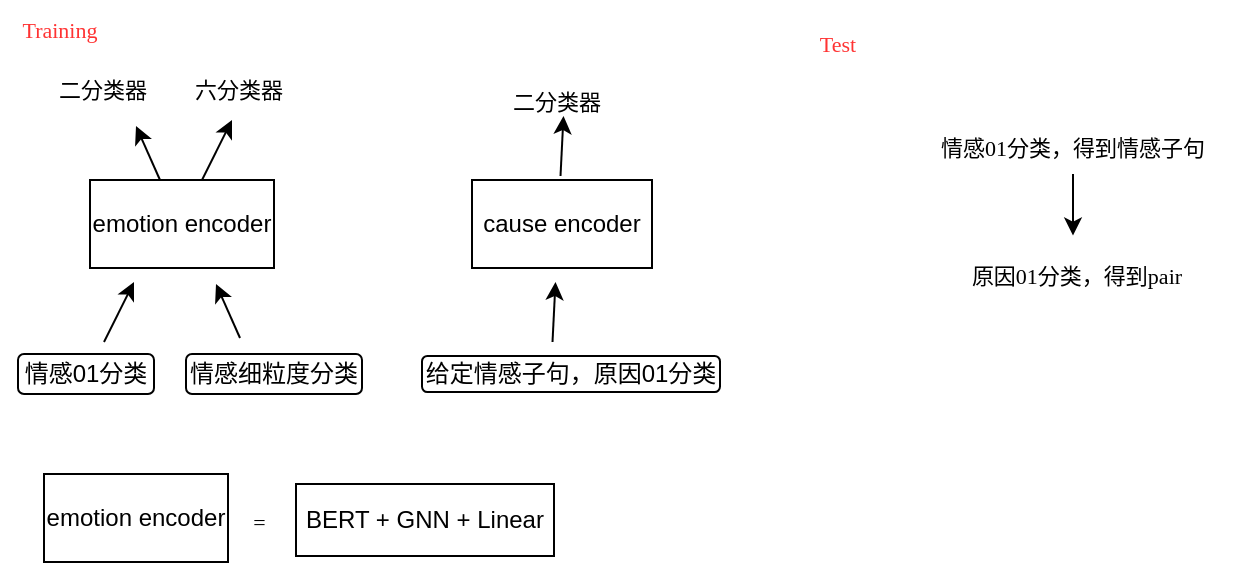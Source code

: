 <mxfile version="20.0.3" type="github">
  <diagram id="pDH4k67YzkjOmIaZroGF" name="Page-1">
    <mxGraphModel dx="713" dy="407" grid="0" gridSize="10" guides="1" tooltips="1" connect="1" arrows="1" fold="1" page="1" pageScale="1" pageWidth="800" pageHeight="800" math="0" shadow="0">
      <root>
        <mxCell id="0" />
        <mxCell id="1" parent="0" />
        <mxCell id="owhHFhgfYCAgF5jEkJHz-1" value="emotion encoder" style="rounded=0;whiteSpace=wrap;html=1;" vertex="1" parent="1">
          <mxGeometry x="49" y="94" width="92" height="44" as="geometry" />
        </mxCell>
        <mxCell id="owhHFhgfYCAgF5jEkJHz-2" value="cause encoder" style="rounded=0;whiteSpace=wrap;html=1;" vertex="1" parent="1">
          <mxGeometry x="240" y="94" width="90" height="44" as="geometry" />
        </mxCell>
        <mxCell id="owhHFhgfYCAgF5jEkJHz-3" value="情感01分类" style="rounded=1;whiteSpace=wrap;html=1;" vertex="1" parent="1">
          <mxGeometry x="13" y="181" width="68" height="20" as="geometry" />
        </mxCell>
        <mxCell id="owhHFhgfYCAgF5jEkJHz-4" value="情感细粒度分类" style="rounded=1;whiteSpace=wrap;html=1;" vertex="1" parent="1">
          <mxGeometry x="97" y="181" width="88" height="20" as="geometry" />
        </mxCell>
        <mxCell id="owhHFhgfYCAgF5jEkJHz-8" value="&lt;p&gt;&lt;font face=&quot;Verdana&quot; style=&quot;font-size: 11px;&quot;&gt;二分类器&lt;/font&gt;&lt;/p&gt;" style="text;html=1;strokeColor=none;fillColor=none;align=center;verticalAlign=middle;whiteSpace=wrap;rounded=0;fontSize=11;" vertex="1" parent="1">
          <mxGeometry x="28.5" y="41" width="52.5" height="15" as="geometry" />
        </mxCell>
        <mxCell id="owhHFhgfYCAgF5jEkJHz-9" value="" style="endArrow=classic;html=1;rounded=0;fontFamily=Verdana;fontSize=11;" edge="1" parent="1">
          <mxGeometry width="50" height="50" relative="1" as="geometry">
            <mxPoint x="280.25" y="175" as="sourcePoint" />
            <mxPoint x="281.75" y="145" as="targetPoint" />
          </mxGeometry>
        </mxCell>
        <mxCell id="owhHFhgfYCAgF5jEkJHz-10" value="" style="endArrow=classic;html=1;rounded=0;fontFamily=Verdana;fontSize=11;" edge="1" parent="1">
          <mxGeometry width="50" height="50" relative="1" as="geometry">
            <mxPoint x="84" y="94" as="sourcePoint" />
            <mxPoint x="72" y="67" as="targetPoint" />
          </mxGeometry>
        </mxCell>
        <mxCell id="owhHFhgfYCAgF5jEkJHz-11" value="&lt;p&gt;&lt;font face=&quot;Verdana&quot; style=&quot;font-size: 11px;&quot;&gt;六分类器&lt;/font&gt;&lt;/p&gt;" style="text;html=1;strokeColor=none;fillColor=none;align=center;verticalAlign=middle;whiteSpace=wrap;rounded=0;fontSize=11;" vertex="1" parent="1">
          <mxGeometry x="97" y="41" width="52.5" height="15" as="geometry" />
        </mxCell>
        <mxCell id="owhHFhgfYCAgF5jEkJHz-12" value="" style="endArrow=classic;html=1;rounded=0;fontFamily=Verdana;fontSize=11;" edge="1" parent="1">
          <mxGeometry width="50" height="50" relative="1" as="geometry">
            <mxPoint x="105" y="94" as="sourcePoint" />
            <mxPoint x="120" y="64" as="targetPoint" />
          </mxGeometry>
        </mxCell>
        <mxCell id="owhHFhgfYCAgF5jEkJHz-13" value="" style="endArrow=classic;html=1;rounded=0;fontFamily=Verdana;fontSize=11;" edge="1" parent="1">
          <mxGeometry width="50" height="50" relative="1" as="geometry">
            <mxPoint x="124" y="173" as="sourcePoint" />
            <mxPoint x="112" y="146" as="targetPoint" />
          </mxGeometry>
        </mxCell>
        <mxCell id="owhHFhgfYCAgF5jEkJHz-14" value="给定情感子句，原因01分类" style="rounded=1;whiteSpace=wrap;html=1;" vertex="1" parent="1">
          <mxGeometry x="215" y="182" width="149" height="18" as="geometry" />
        </mxCell>
        <mxCell id="owhHFhgfYCAgF5jEkJHz-15" value="&lt;p&gt;&lt;font face=&quot;Verdana&quot; style=&quot;font-size: 11px;&quot;&gt;二分类器&lt;/font&gt;&lt;/p&gt;" style="text;html=1;strokeColor=none;fillColor=none;align=center;verticalAlign=middle;whiteSpace=wrap;rounded=0;fontSize=11;" vertex="1" parent="1">
          <mxGeometry x="256" y="47" width="52.5" height="15" as="geometry" />
        </mxCell>
        <mxCell id="owhHFhgfYCAgF5jEkJHz-16" value="" style="endArrow=classic;html=1;rounded=0;fontFamily=Verdana;fontSize=11;" edge="1" parent="1">
          <mxGeometry width="50" height="50" relative="1" as="geometry">
            <mxPoint x="284.25" y="92" as="sourcePoint" />
            <mxPoint x="285.75" y="62" as="targetPoint" />
          </mxGeometry>
        </mxCell>
        <mxCell id="owhHFhgfYCAgF5jEkJHz-17" value="" style="endArrow=classic;html=1;rounded=0;fontFamily=Verdana;fontSize=11;" edge="1" parent="1">
          <mxGeometry width="50" height="50" relative="1" as="geometry">
            <mxPoint x="56" y="175" as="sourcePoint" />
            <mxPoint x="71" y="145" as="targetPoint" />
          </mxGeometry>
        </mxCell>
        <mxCell id="owhHFhgfYCAgF5jEkJHz-18" value="&lt;font color=&quot;#ff3333&quot;&gt;Training&lt;/font&gt;" style="text;html=1;strokeColor=none;fillColor=none;align=center;verticalAlign=middle;whiteSpace=wrap;rounded=0;fontFamily=Verdana;fontSize=11;" vertex="1" parent="1">
          <mxGeometry x="4" y="4" width="60" height="30" as="geometry" />
        </mxCell>
        <mxCell id="owhHFhgfYCAgF5jEkJHz-19" value="&lt;font color=&quot;#ff3333&quot;&gt;Test&lt;/font&gt;" style="text;html=1;strokeColor=none;fillColor=none;align=center;verticalAlign=middle;whiteSpace=wrap;rounded=0;fontFamily=Verdana;fontSize=11;" vertex="1" parent="1">
          <mxGeometry x="393" y="11" width="60" height="30" as="geometry" />
        </mxCell>
        <mxCell id="owhHFhgfYCAgF5jEkJHz-21" style="edgeStyle=orthogonalEdgeStyle;rounded=0;orthogonalLoop=1;jettySize=auto;html=1;fontFamily=Verdana;fontSize=11;fontColor=#000000;" edge="1" parent="1" source="owhHFhgfYCAgF5jEkJHz-20">
          <mxGeometry relative="1" as="geometry">
            <mxPoint x="540.5" y="121.755" as="targetPoint" />
          </mxGeometry>
        </mxCell>
        <mxCell id="owhHFhgfYCAgF5jEkJHz-20" value="&lt;font color=&quot;#000000&quot;&gt;情感01分类，得到情感子句&lt;/font&gt;" style="text;html=1;strokeColor=none;fillColor=none;align=center;verticalAlign=middle;whiteSpace=wrap;rounded=0;fontFamily=Verdana;fontSize=11;fontColor=#FF3333;" vertex="1" parent="1">
          <mxGeometry x="456" y="64" width="169" height="27" as="geometry" />
        </mxCell>
        <mxCell id="owhHFhgfYCAgF5jEkJHz-22" value="原因01分类，得到pair" style="text;html=1;strokeColor=none;fillColor=none;align=center;verticalAlign=middle;whiteSpace=wrap;rounded=0;fontFamily=Verdana;fontSize=11;fontColor=#000000;" vertex="1" parent="1">
          <mxGeometry x="467" y="128" width="151" height="28" as="geometry" />
        </mxCell>
        <mxCell id="owhHFhgfYCAgF5jEkJHz-23" value="emotion encoder" style="rounded=0;whiteSpace=wrap;html=1;" vertex="1" parent="1">
          <mxGeometry x="26" y="241" width="92" height="44" as="geometry" />
        </mxCell>
        <mxCell id="owhHFhgfYCAgF5jEkJHz-24" value="=&amp;nbsp;&amp;nbsp;" style="text;html=1;strokeColor=none;fillColor=none;align=center;verticalAlign=middle;whiteSpace=wrap;rounded=0;fontFamily=Verdana;fontSize=11;fontColor=#000000;" vertex="1" parent="1">
          <mxGeometry x="121" y="255" width="31" height="20" as="geometry" />
        </mxCell>
        <mxCell id="owhHFhgfYCAgF5jEkJHz-25" value="BERT + GNN + Linear" style="rounded=0;whiteSpace=wrap;html=1;" vertex="1" parent="1">
          <mxGeometry x="152" y="246" width="129" height="36" as="geometry" />
        </mxCell>
      </root>
    </mxGraphModel>
  </diagram>
</mxfile>
